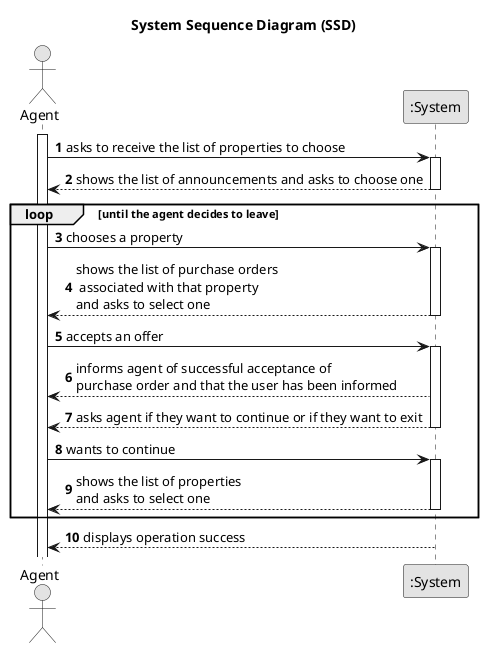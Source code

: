@startuml
skinparam monochrome true
skinparam packageStyle rectangle
skinparam shadowing false

title System Sequence Diagram (SSD)

autonumber

actor "Agent" as Agent
participant ":System" as System

activate Agent
    Agent -> System : asks to receive the list of properties to choose

    activate System

        System --> Agent : shows the list of announcements and asks to choose one

    deactivate System
    loop until the agent decides to leave
    Agent -> System :chooses a property

    activate System

        System --> Agent : shows the list of purchase orders\n associated with that property \nand asks to select one
    deactivate System


    Agent -> System : accepts an offer
        activate System
            System --> Agent : informs agent of successful acceptance of \npurchase order and that the user has been informed
            System --> Agent : asks agent if they want to continue or if they want to exit
        deactivate System
            Agent -> System : wants to continue
            activate System
                 System --> Agent : shows the list of properties\nand asks to select one
            deactivate System
    end
        System --> Agent : displays operation success
    deactivate System

@enduml